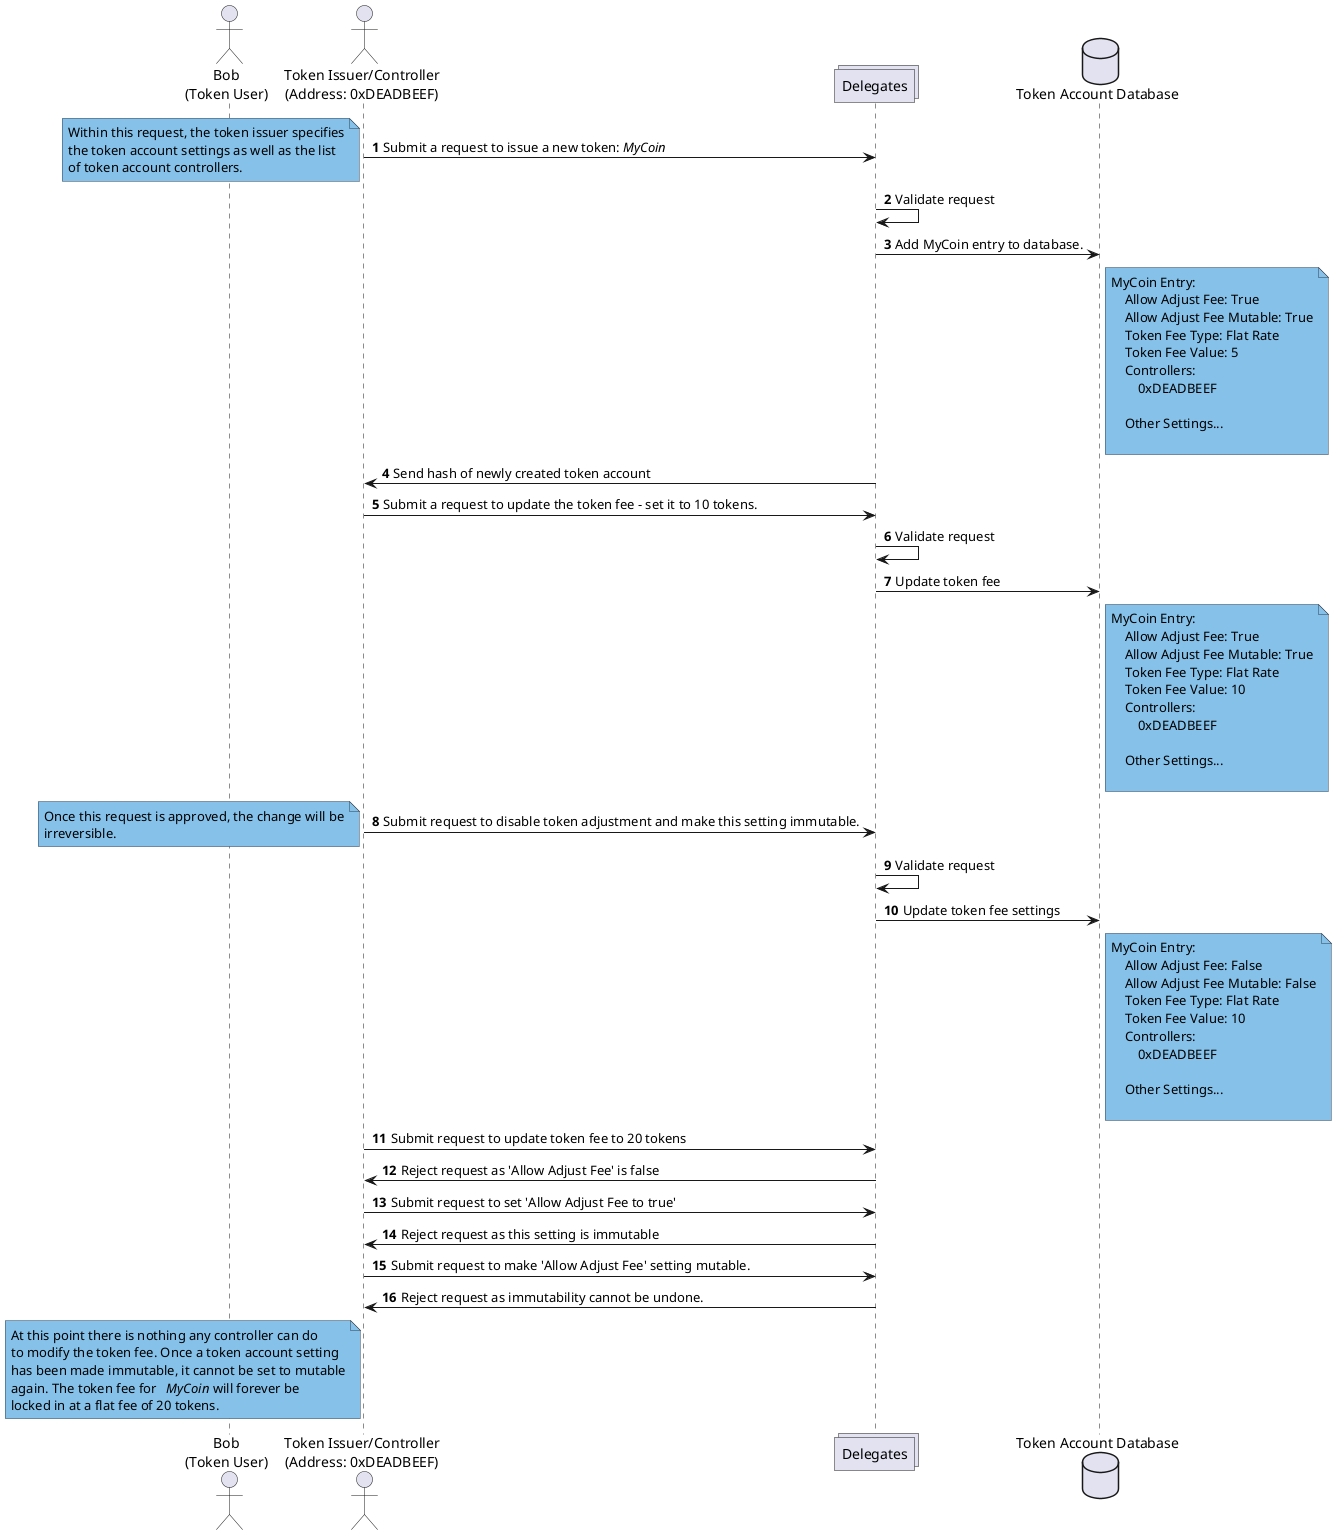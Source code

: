 @startuml

autonumber

skinparam NoteBackgroundColor #85C1E9
skinparam NoteBorderColor #2C3E50

actor "Bob\n(Token User)" as tu
actor "Token Issuer/Controller\n(Address: 0xDEADBEEF)" as ti
collections "Delegates" as d
database "Token Account Database" as db

ti -> d : Submit a request to issue a new token: //MyCoin//
note left
    Within this request, the token issuer specifies
    the token account settings as well as the list
    of token account controllers.
end note

d -> d : Validate request
d -> db : Add MyCoin entry to database.

note right of db
    MyCoin Entry:
        Allow Adjust Fee: True
        Allow Adjust Fee Mutable: True
        Token Fee Type: Flat Rate
        Token Fee Value: 5
        Controllers:
            0xDEADBEEF

        Other Settings...

end note

d -> ti : Send hash of newly created token account

ti -> d : Submit a request to update the token fee - set it to 10 tokens.

d -> d : Validate request
d -> db : Update token fee

note right of db
    MyCoin Entry:
        Allow Adjust Fee: True
        Allow Adjust Fee Mutable: True
        Token Fee Type: Flat Rate
        Token Fee Value: 10
        Controllers:
            0xDEADBEEF

        Other Settings...

end note

ti -> d : Submit request to disable token adjustment and make this setting immutable.

note left
    Once this request is approved, the change will be
    irreversible.
end note

d -> d : Validate request
d -> db : Update token fee settings

note right of db
    MyCoin Entry:
        Allow Adjust Fee: False
        Allow Adjust Fee Mutable: False
        Token Fee Type: Flat Rate
        Token Fee Value: 10
        Controllers:
            0xDEADBEEF

        Other Settings...

end note

ti -> d : Submit request to update token fee to 20 tokens
d -> ti : Reject request as 'Allow Adjust Fee' is false

ti -> d : Submit request to set 'Allow Adjust Fee to true'
d -> ti : Reject request as this setting is immutable

ti -> d : Submit request to make 'Allow Adjust Fee' setting mutable.
d -> ti : Reject request as immutability cannot be undone.

note left of ti
    At this point there is nothing any controller can do
    to modify the token fee. Once a token account setting
    has been made immutable, it cannot be set to mutable
    again. The token fee for   //MyCoin// will forever be
    locked in at a flat fee of 20 tokens.
end note

@enduml
